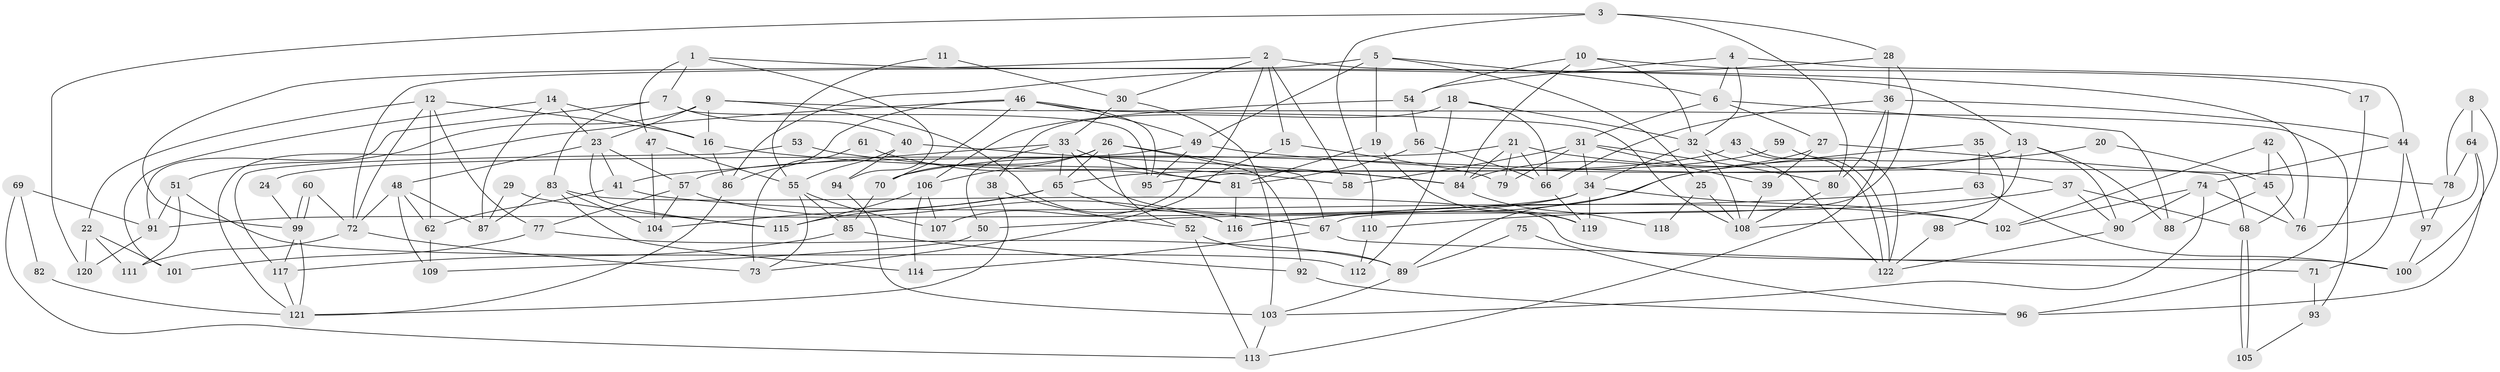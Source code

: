 // Generated by graph-tools (version 1.1) at 2025/50/03/09/25 03:50:05]
// undirected, 122 vertices, 244 edges
graph export_dot {
graph [start="1"]
  node [color=gray90,style=filled];
  1;
  2;
  3;
  4;
  5;
  6;
  7;
  8;
  9;
  10;
  11;
  12;
  13;
  14;
  15;
  16;
  17;
  18;
  19;
  20;
  21;
  22;
  23;
  24;
  25;
  26;
  27;
  28;
  29;
  30;
  31;
  32;
  33;
  34;
  35;
  36;
  37;
  38;
  39;
  40;
  41;
  42;
  43;
  44;
  45;
  46;
  47;
  48;
  49;
  50;
  51;
  52;
  53;
  54;
  55;
  56;
  57;
  58;
  59;
  60;
  61;
  62;
  63;
  64;
  65;
  66;
  67;
  68;
  69;
  70;
  71;
  72;
  73;
  74;
  75;
  76;
  77;
  78;
  79;
  80;
  81;
  82;
  83;
  84;
  85;
  86;
  87;
  88;
  89;
  90;
  91;
  92;
  93;
  94;
  95;
  96;
  97;
  98;
  99;
  100;
  101;
  102;
  103;
  104;
  105;
  106;
  107;
  108;
  109;
  110;
  111;
  112;
  113;
  114;
  115;
  116;
  117;
  118;
  119;
  120;
  121;
  122;
  1 -- 47;
  1 -- 7;
  1 -- 13;
  1 -- 94;
  2 -- 58;
  2 -- 107;
  2 -- 15;
  2 -- 30;
  2 -- 76;
  2 -- 99;
  3 -- 28;
  3 -- 80;
  3 -- 110;
  3 -- 120;
  4 -- 44;
  4 -- 6;
  4 -- 32;
  4 -- 54;
  5 -- 72;
  5 -- 49;
  5 -- 6;
  5 -- 19;
  5 -- 25;
  6 -- 31;
  6 -- 27;
  6 -- 88;
  7 -- 40;
  7 -- 91;
  7 -- 83;
  7 -- 95;
  8 -- 64;
  8 -- 78;
  8 -- 100;
  9 -- 23;
  9 -- 51;
  9 -- 16;
  9 -- 93;
  9 -- 116;
  10 -- 32;
  10 -- 54;
  10 -- 17;
  10 -- 84;
  11 -- 30;
  11 -- 55;
  12 -- 62;
  12 -- 72;
  12 -- 16;
  12 -- 22;
  12 -- 77;
  13 -- 70;
  13 -- 88;
  13 -- 90;
  13 -- 108;
  14 -- 23;
  14 -- 16;
  14 -- 87;
  14 -- 101;
  15 -- 73;
  15 -- 79;
  16 -- 58;
  16 -- 86;
  17 -- 96;
  18 -- 66;
  18 -- 32;
  18 -- 38;
  18 -- 112;
  19 -- 81;
  19 -- 119;
  20 -- 116;
  20 -- 45;
  21 -- 37;
  21 -- 84;
  21 -- 24;
  21 -- 66;
  21 -- 79;
  22 -- 101;
  22 -- 111;
  22 -- 120;
  23 -- 48;
  23 -- 57;
  23 -- 41;
  23 -- 115;
  24 -- 99;
  25 -- 108;
  25 -- 118;
  26 -- 67;
  26 -- 65;
  26 -- 52;
  26 -- 70;
  26 -- 92;
  26 -- 106;
  27 -- 68;
  27 -- 39;
  27 -- 84;
  28 -- 86;
  28 -- 36;
  28 -- 67;
  29 -- 87;
  29 -- 115;
  30 -- 103;
  30 -- 33;
  31 -- 39;
  31 -- 79;
  31 -- 34;
  31 -- 58;
  31 -- 80;
  32 -- 122;
  32 -- 34;
  32 -- 108;
  33 -- 119;
  33 -- 41;
  33 -- 50;
  33 -- 65;
  33 -- 81;
  34 -- 50;
  34 -- 91;
  34 -- 102;
  34 -- 119;
  35 -- 89;
  35 -- 63;
  35 -- 98;
  36 -- 80;
  36 -- 66;
  36 -- 44;
  36 -- 113;
  37 -- 90;
  37 -- 68;
  37 -- 110;
  38 -- 121;
  38 -- 52;
  39 -- 108;
  40 -- 94;
  40 -- 84;
  40 -- 55;
  41 -- 62;
  41 -- 102;
  42 -- 45;
  42 -- 102;
  42 -- 68;
  43 -- 122;
  43 -- 122;
  43 -- 65;
  44 -- 74;
  44 -- 71;
  44 -- 97;
  45 -- 88;
  45 -- 76;
  46 -- 108;
  46 -- 86;
  46 -- 49;
  46 -- 70;
  46 -- 95;
  46 -- 121;
  47 -- 55;
  47 -- 104;
  48 -- 109;
  48 -- 87;
  48 -- 62;
  48 -- 72;
  49 -- 95;
  49 -- 57;
  49 -- 78;
  50 -- 109;
  51 -- 112;
  51 -- 91;
  51 -- 111;
  52 -- 89;
  52 -- 113;
  53 -- 84;
  53 -- 117;
  54 -- 106;
  54 -- 56;
  55 -- 85;
  55 -- 73;
  55 -- 107;
  56 -- 66;
  56 -- 81;
  57 -- 116;
  57 -- 77;
  57 -- 104;
  59 -- 95;
  59 -- 122;
  60 -- 99;
  60 -- 99;
  60 -- 72;
  61 -- 73;
  61 -- 81;
  62 -- 109;
  63 -- 116;
  63 -- 100;
  64 -- 76;
  64 -- 78;
  64 -- 96;
  65 -- 67;
  65 -- 104;
  65 -- 115;
  66 -- 119;
  67 -- 114;
  67 -- 71;
  68 -- 105;
  68 -- 105;
  69 -- 113;
  69 -- 91;
  69 -- 82;
  70 -- 85;
  71 -- 93;
  72 -- 111;
  72 -- 73;
  74 -- 103;
  74 -- 102;
  74 -- 76;
  74 -- 90;
  75 -- 89;
  75 -- 96;
  77 -- 89;
  77 -- 101;
  78 -- 97;
  80 -- 108;
  81 -- 116;
  82 -- 121;
  83 -- 104;
  83 -- 87;
  83 -- 100;
  83 -- 114;
  84 -- 118;
  85 -- 117;
  85 -- 92;
  86 -- 121;
  89 -- 103;
  90 -- 122;
  91 -- 120;
  92 -- 96;
  93 -- 105;
  94 -- 103;
  97 -- 100;
  98 -- 122;
  99 -- 117;
  99 -- 121;
  103 -- 113;
  106 -- 115;
  106 -- 107;
  106 -- 114;
  110 -- 112;
  117 -- 121;
}
